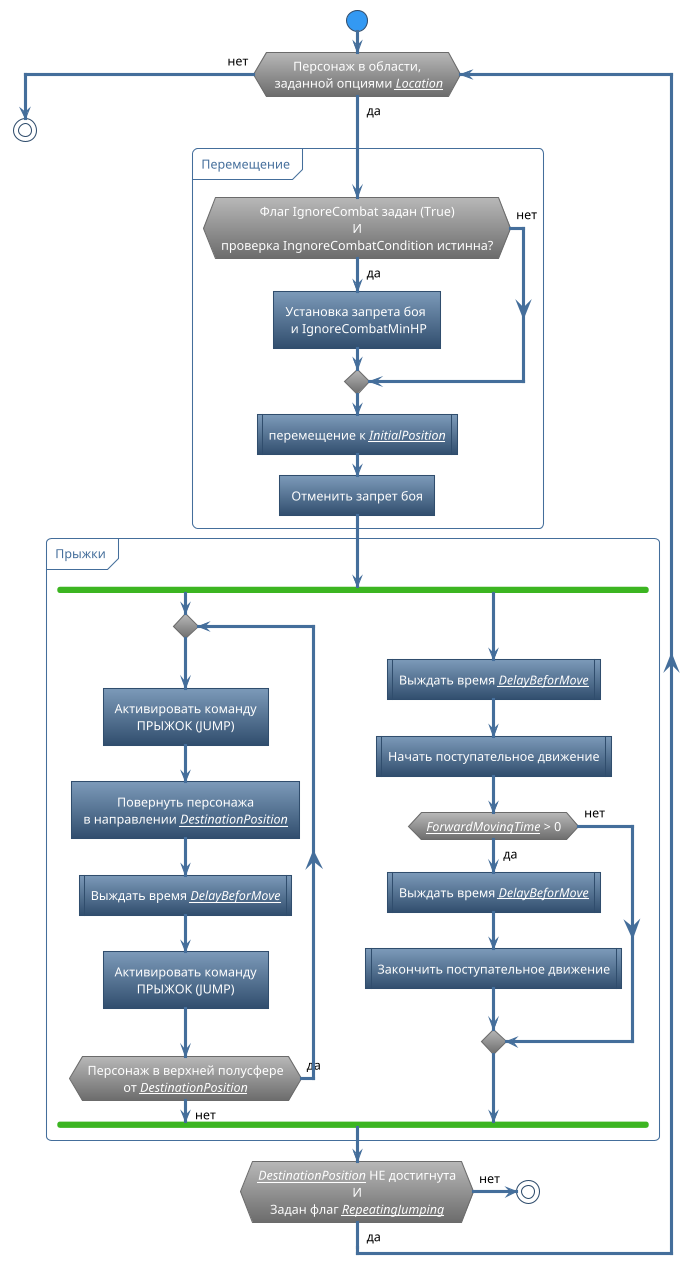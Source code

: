 @startuml
!theme spacelab
skinparam DefaultTextAlignment Center
'skinparam ConditionStyle InsideDiamond
'skinparam BackgroundColor White

start

while (Персонаж в области,\n заданной опциями <i><u>Location</u></i>) is (<color:black>да) 
    partition "Перемещение" {
        if (Флаг IgnoreCombat задан (True)\nИ\nпроверка IngnoreCombatCondition истинна?) then (<color:black>да) 
            :Установка запрета боя \n и IgnoreCombatMinHP]
        else (<color:black>нет)
        endif
        :перемещение к <i><u>InitialPosition</u></i>|
        :Отменить запрет боя]
    }

    partition "Прыжки" {
        fork
            repeat
                :Активировать команду\nПРЫЖОК (JUMP)]                 
                :Повернуть персонажа\nв направлении <i><u>DestinationPosition</u></i>]
                :Выждать время <i><u>DelayBeforMove</u></i>|
                :Активировать команду\nПРЫЖОК (JUMP)]
            repeat while (Персонаж в верхней полусфере\nот <i><u>DestinationPosition</u></i>) is (<color:black>да) not (<color:black>нет)
        fork again
            :Выждать время <i><u>DelayBeforMove</u></i>|
            :Начать поступательное движение|
            if (<i><u>ForwardMovingTime</u></i> > 0) then (<color:black>да)
                :Выждать время <i><u>DelayBeforMove</u></i>|
                :Закончить поступательное движение|
            else (<color:black>нет)
            endif
        end fork
    }

    if (<i><u>DestinationPosition</u></i> НЕ достигнута\nИ\nЗадан флаг <i><u>RepeatingJumping</u></i>) then (<color:black>да)
        
    else (<color:black>нет)
        stop
    endif
endwhile (<color:black>нет)

stop

@enduml